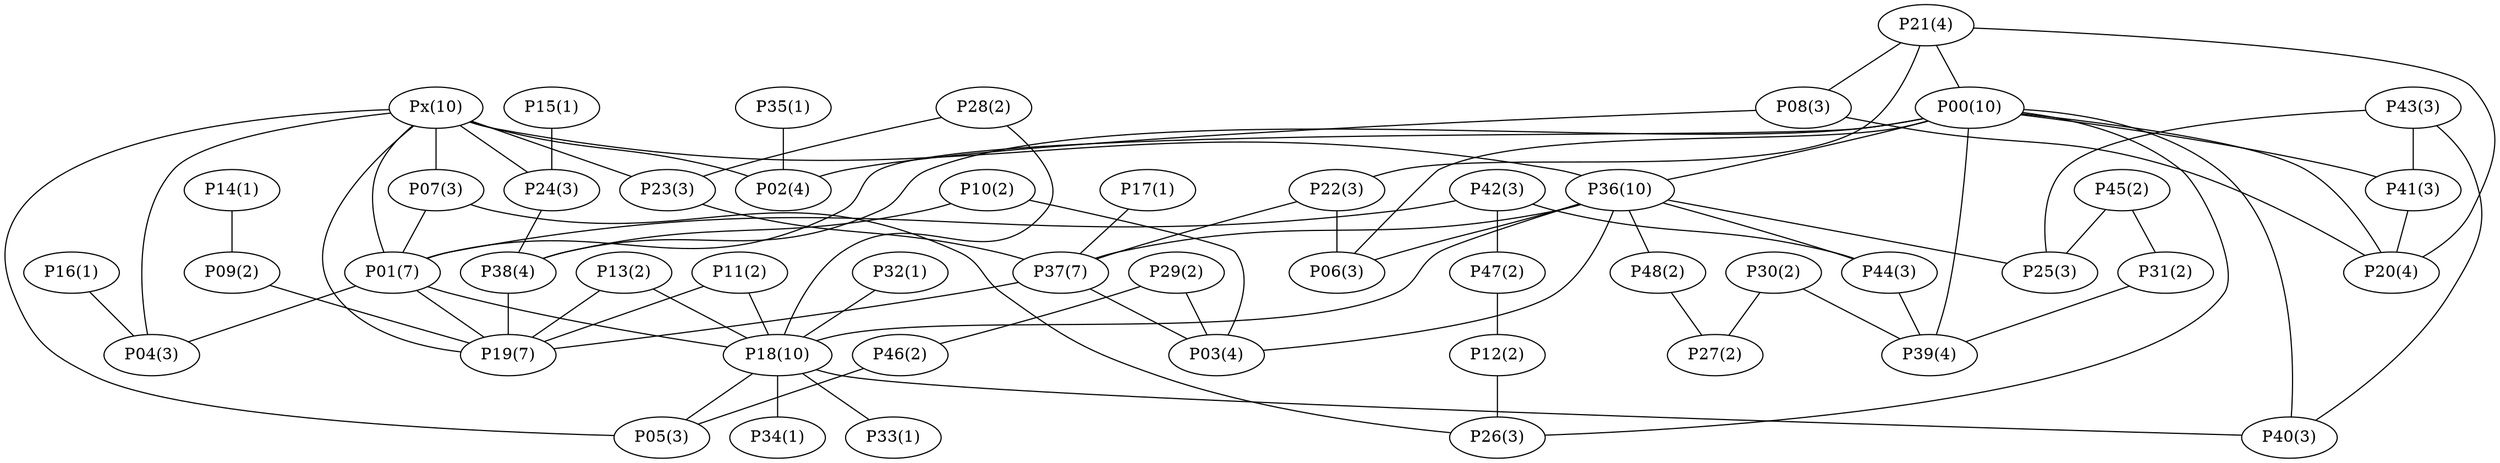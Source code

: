 graph network {
	"Px(10)";
	"P07(3)";
	"P36(10)";
	"P01(7)";
	"P23(3)";
	"P02(4)";
	"P24(3)";
	"P04(3)";
	"P19(7)";
	"P05(3)";
	"P14(1)";
	"P09(2)";
	"P35(1)";
	"P26(3)";
	"P42(3)";
	"P44(3)";
	"P47(2)";
	"P21(4)";
	"P00(10)";
	"P08(3)";
	"P22(3)";
	"P20(4)";
	"P15(1)";
	"P16(1)";
	"P28(2)";
	"P18(10)";
	"P43(3)";
	"P25(3)";
	"P40(3)";
	"P41(3)";
	"P38(4)";
	"P39(4)";
	"P06(3)";
	"P37(7)";
	"P17(1)";
	"P03(4)";
	"P48(2)";
	"P29(2)";
	"P46(2)";
	"P45(2)";
	"P31(2)";
	"P10(2)";
	"P30(2)";
	"P27(2)";
	"P11(2)";
	"P12(2)";
	"P32(1)";
	"P13(2)";
	"P34(1)";
	"P33(1)";
	"Px(10)" -- "P07(3)";
	"Px(10)" -- "P36(10)";
	"Px(10)" -- "P01(7)";
	"Px(10)" -- "P23(3)";
	"Px(10)" -- "P02(4)";
	"Px(10)" -- "P24(3)";
	"Px(10)" -- "P04(3)";
	"Px(10)" -- "P19(7)";
	"Px(10)" -- "P05(3)";
	"P14(1)" -- "P09(2)";
	"P35(1)" -- "P02(4)";
	"P07(3)" -- "P26(3)";
	"P07(3)" -- "P01(7)";
	"P42(3)" -- "P01(7)";
	"P42(3)" -- "P44(3)";
	"P42(3)" -- "P47(2)";
	"P21(4)" -- "P00(10)";
	"P21(4)" -- "P08(3)";
	"P21(4)" -- "P22(3)";
	"P21(4)" -- "P20(4)";
	"P15(1)" -- "P24(3)";
	"P16(1)" -- "P04(3)";
	"P28(2)" -- "P23(3)";
	"P28(2)" -- "P18(10)";
	"P43(3)" -- "P25(3)";
	"P43(3)" -- "P40(3)";
	"P43(3)" -- "P41(3)";
	"P00(10)" -- "P36(10)";
	"P00(10)" -- "P01(7)";
	"P00(10)" -- "P38(4)";
	"P00(10)" -- "P39(4)";
	"P00(10)" -- "P26(3)";
	"P00(10)" -- "P06(3)";
	"P00(10)" -- "P20(4)";
	"P00(10)" -- "P41(3)";
	"P00(10)" -- "P40(3)";
	"P22(3)" -- "P06(3)";
	"P22(3)" -- "P37(7)";
	"P17(1)" -- "P37(7)";
	"P08(3)" -- "P02(4)";
	"P08(3)" -- "P20(4)";
	"P36(10)" -- "P44(3)";
	"P36(10)" -- "P37(7)";
	"P36(10)" -- "P03(4)";
	"P36(10)" -- "P25(3)";
	"P36(10)" -- "P18(10)";
	"P36(10)" -- "P48(2)";
	"P36(10)" -- "P06(3)";
	"P44(3)" -- "P39(4)";
	"P29(2)" -- "P03(4)";
	"P29(2)" -- "P46(2)";
	"P23(3)" -- "P37(7)";
	"P09(2)" -- "P19(7)";
	"P45(2)" -- "P31(2)";
	"P45(2)" -- "P25(3)";
	"P01(7)" -- "P18(10)";
	"P01(7)" -- "P19(7)";
	"P01(7)" -- "P04(3)";
	"P10(2)" -- "P38(4)";
	"P10(2)" -- "P03(4)";
	"P24(3)" -- "P38(4)";
	"P37(7)" -- "P03(4)";
	"P37(7)" -- "P19(7)";
	"P30(2)" -- "P27(2)";
	"P30(2)" -- "P39(4)";
	"P46(2)" -- "P05(3)";
	"P11(2)" -- "P18(10)";
	"P11(2)" -- "P19(7)";
	"P31(2)" -- "P39(4)";
	"P47(2)" -- "P12(2)";
	"P38(4)" -- "P19(7)";
	"P12(2)" -- "P26(3)";
	"P48(2)" -- "P27(2)";
	"P32(1)" -- "P18(10)";
	"P13(2)" -- "P18(10)";
	"P13(2)" -- "P19(7)";
	"P18(10)" -- "P34(1)";
	"P18(10)" -- "P40(3)";
	"P18(10)" -- "P33(1)";
	"P18(10)" -- "P05(3)";
	"P41(3)" -- "P20(4)";
}